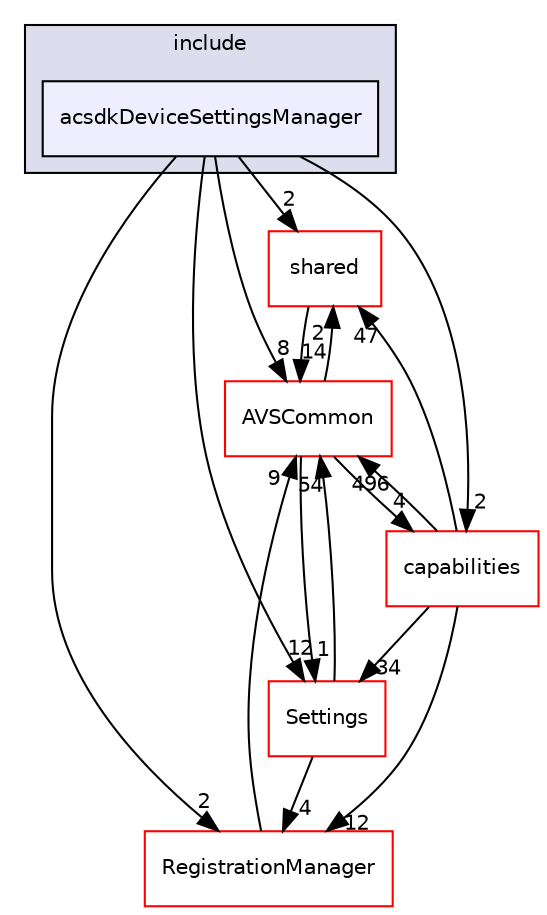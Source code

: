 digraph "/workplace/avs-device-sdk/applications/acsdkDefaultDeviceSettingsManager/include/acsdkDeviceSettingsManager" {
  compound=true
  node [ fontsize="10", fontname="Helvetica"];
  edge [ labelfontsize="10", labelfontname="Helvetica"];
  subgraph clusterdir_489fed465bb186c249027aff5741ee9a {
    graph [ bgcolor="#ddddee", pencolor="black", label="include" fontname="Helvetica", fontsize="10", URL="dir_489fed465bb186c249027aff5741ee9a.html"]
  dir_dc2b1baf1f6270780cc36d35c800fdff [shape=box, label="acsdkDeviceSettingsManager", style="filled", fillcolor="#eeeeff", pencolor="black", URL="dir_dc2b1baf1f6270780cc36d35c800fdff.html"];
  }
  dir_9982052f7ce695d12571567315b2fafa [shape=box label="shared" fillcolor="white" style="filled" color="red" URL="dir_9982052f7ce695d12571567315b2fafa.html"];
  dir_8ae0dd75af039a94f4269584fb8eef13 [shape=box label="Settings" fillcolor="white" style="filled" color="red" URL="dir_8ae0dd75af039a94f4269584fb8eef13.html"];
  dir_13e65effb2bde530b17b3d5eefcd0266 [shape=box label="AVSCommon" fillcolor="white" style="filled" color="red" URL="dir_13e65effb2bde530b17b3d5eefcd0266.html"];
  dir_b14333b5607b47fe7356eaa790107bd3 [shape=box label="RegistrationManager" fillcolor="white" style="filled" color="red" URL="dir_b14333b5607b47fe7356eaa790107bd3.html"];
  dir_55f1e16e469d547c636a522dac21b8a1 [shape=box label="capabilities" fillcolor="white" style="filled" color="red" URL="dir_55f1e16e469d547c636a522dac21b8a1.html"];
  dir_9982052f7ce695d12571567315b2fafa->dir_13e65effb2bde530b17b3d5eefcd0266 [headlabel="14", labeldistance=1.5 headhref="dir_000549_000017.html"];
  dir_dc2b1baf1f6270780cc36d35c800fdff->dir_9982052f7ce695d12571567315b2fafa [headlabel="2", labeldistance=1.5 headhref="dir_000060_000549.html"];
  dir_dc2b1baf1f6270780cc36d35c800fdff->dir_8ae0dd75af039a94f4269584fb8eef13 [headlabel="12", labeldistance=1.5 headhref="dir_000060_000539.html"];
  dir_dc2b1baf1f6270780cc36d35c800fdff->dir_13e65effb2bde530b17b3d5eefcd0266 [headlabel="8", labeldistance=1.5 headhref="dir_000060_000017.html"];
  dir_dc2b1baf1f6270780cc36d35c800fdff->dir_b14333b5607b47fe7356eaa790107bd3 [headlabel="2", labeldistance=1.5 headhref="dir_000060_000524.html"];
  dir_dc2b1baf1f6270780cc36d35c800fdff->dir_55f1e16e469d547c636a522dac21b8a1 [headlabel="2", labeldistance=1.5 headhref="dir_000060_000133.html"];
  dir_8ae0dd75af039a94f4269584fb8eef13->dir_13e65effb2bde530b17b3d5eefcd0266 [headlabel="54", labeldistance=1.5 headhref="dir_000539_000017.html"];
  dir_8ae0dd75af039a94f4269584fb8eef13->dir_b14333b5607b47fe7356eaa790107bd3 [headlabel="4", labeldistance=1.5 headhref="dir_000539_000524.html"];
  dir_13e65effb2bde530b17b3d5eefcd0266->dir_9982052f7ce695d12571567315b2fafa [headlabel="2", labeldistance=1.5 headhref="dir_000017_000549.html"];
  dir_13e65effb2bde530b17b3d5eefcd0266->dir_8ae0dd75af039a94f4269584fb8eef13 [headlabel="1", labeldistance=1.5 headhref="dir_000017_000539.html"];
  dir_13e65effb2bde530b17b3d5eefcd0266->dir_55f1e16e469d547c636a522dac21b8a1 [headlabel="4", labeldistance=1.5 headhref="dir_000017_000133.html"];
  dir_b14333b5607b47fe7356eaa790107bd3->dir_13e65effb2bde530b17b3d5eefcd0266 [headlabel="9", labeldistance=1.5 headhref="dir_000524_000017.html"];
  dir_55f1e16e469d547c636a522dac21b8a1->dir_9982052f7ce695d12571567315b2fafa [headlabel="47", labeldistance=1.5 headhref="dir_000133_000549.html"];
  dir_55f1e16e469d547c636a522dac21b8a1->dir_8ae0dd75af039a94f4269584fb8eef13 [headlabel="34", labeldistance=1.5 headhref="dir_000133_000539.html"];
  dir_55f1e16e469d547c636a522dac21b8a1->dir_13e65effb2bde530b17b3d5eefcd0266 [headlabel="496", labeldistance=1.5 headhref="dir_000133_000017.html"];
  dir_55f1e16e469d547c636a522dac21b8a1->dir_b14333b5607b47fe7356eaa790107bd3 [headlabel="12", labeldistance=1.5 headhref="dir_000133_000524.html"];
}
